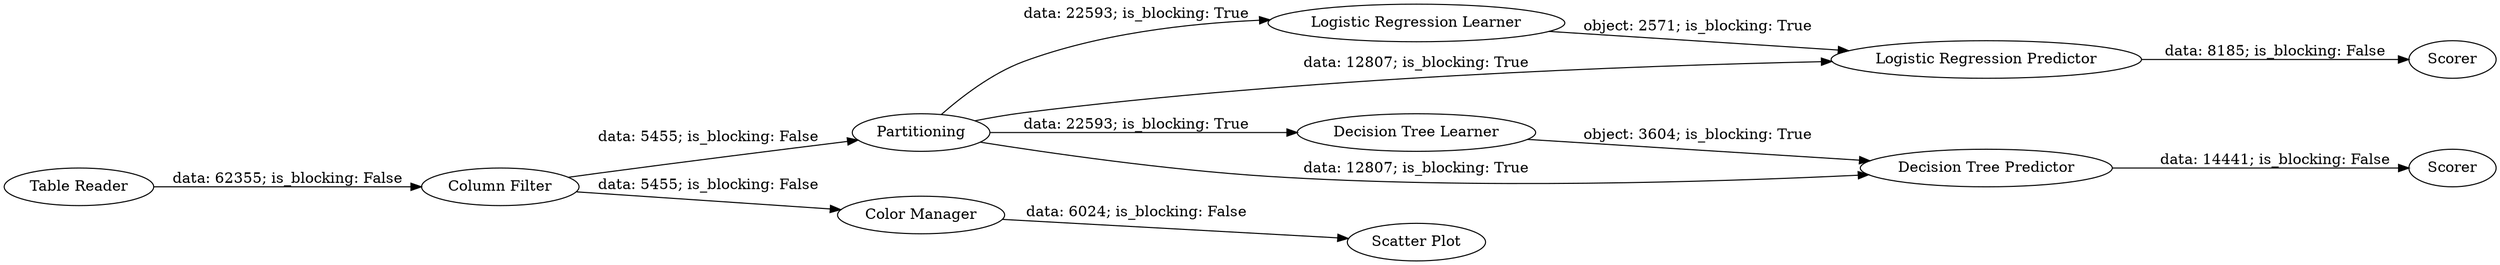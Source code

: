 digraph {
	"-7946385627901584387_86" [label=Partitioning]
	"-7946385627901584387_81" [label="Color Manager"]
	"-7946385627901584387_83" [label="Scatter Plot"]
	"-7946385627901584387_93" [label=Scorer]
	"-7946385627901584387_103" [label="Column Filter"]
	"-7946385627901584387_105" [label="Logistic Regression Predictor"]
	"-7946385627901584387_90" [label=Scorer]
	"-7946385627901584387_95" [label="Table Reader"]
	"-7946385627901584387_88" [label="Decision Tree Learner"]
	"-7946385627901584387_89" [label="Decision Tree Predictor"]
	"-7946385627901584387_104" [label="Logistic Regression Learner"]
	"-7946385627901584387_86" -> "-7946385627901584387_89" [label="data: 12807; is_blocking: True"]
	"-7946385627901584387_88" -> "-7946385627901584387_89" [label="object: 3604; is_blocking: True"]
	"-7946385627901584387_95" -> "-7946385627901584387_103" [label="data: 62355; is_blocking: False"]
	"-7946385627901584387_86" -> "-7946385627901584387_105" [label="data: 12807; is_blocking: True"]
	"-7946385627901584387_105" -> "-7946385627901584387_93" [label="data: 8185; is_blocking: False"]
	"-7946385627901584387_89" -> "-7946385627901584387_90" [label="data: 14441; is_blocking: False"]
	"-7946385627901584387_104" -> "-7946385627901584387_105" [label="object: 2571; is_blocking: True"]
	"-7946385627901584387_103" -> "-7946385627901584387_86" [label="data: 5455; is_blocking: False"]
	"-7946385627901584387_86" -> "-7946385627901584387_104" [label="data: 22593; is_blocking: True"]
	"-7946385627901584387_103" -> "-7946385627901584387_81" [label="data: 5455; is_blocking: False"]
	"-7946385627901584387_81" -> "-7946385627901584387_83" [label="data: 6024; is_blocking: False"]
	"-7946385627901584387_86" -> "-7946385627901584387_88" [label="data: 22593; is_blocking: True"]
	rankdir=LR
}

